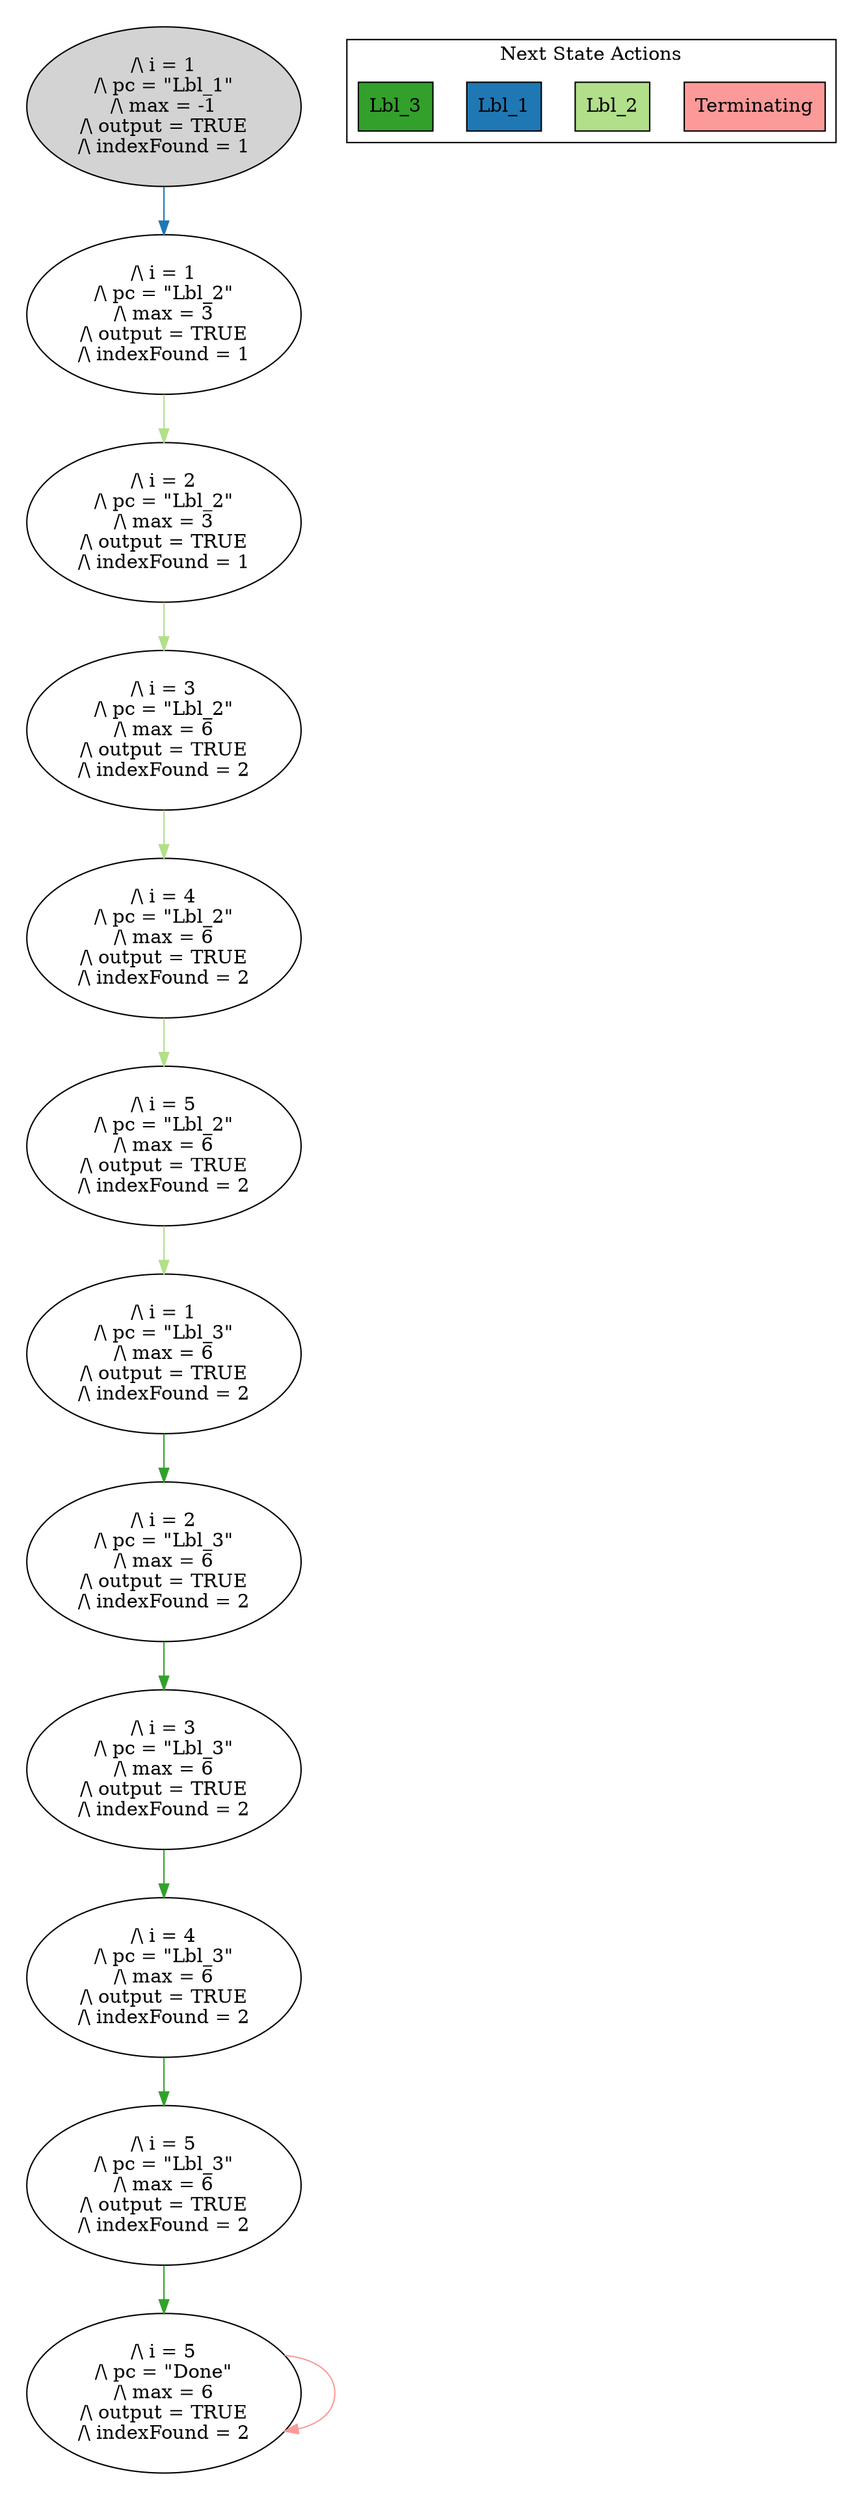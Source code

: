strict digraph DiskGraph {
edge [colorscheme="paired12"]
nodesep=0.35;
subgraph cluster_graph {
color="white";
-6701656960218946414 [label="/\\ i = 1\n/\\ pc = \"Lbl_1\"\n/\\ max = -1\n/\\ output = TRUE\n/\\ indexFound = 1",style = filled]
-6701656960218946414 -> 5332854700773957705 [label="",color="2",fontcolor="2"];
5332854700773957705 [label="/\\ i = 1\n/\\ pc = \"Lbl_2\"\n/\\ max = 3\n/\\ output = TRUE\n/\\ indexFound = 1"];
5332854700773957705 -> 4899373946305883383 [label="",color="3",fontcolor="3"];
4899373946305883383 [label="/\\ i = 2\n/\\ pc = \"Lbl_2\"\n/\\ max = 3\n/\\ output = TRUE\n/\\ indexFound = 1"];
4899373946305883383 -> -2033334916947104454 [label="",color="3",fontcolor="3"];
-2033334916947104454 [label="/\\ i = 3\n/\\ pc = \"Lbl_2\"\n/\\ max = 6\n/\\ output = TRUE\n/\\ indexFound = 2"];
-2033334916947104454 -> 3588744153260586123 [label="",color="3",fontcolor="3"];
3588744153260586123 [label="/\\ i = 4\n/\\ pc = \"Lbl_2\"\n/\\ max = 6\n/\\ output = TRUE\n/\\ indexFound = 2"];
3588744153260586123 -> -1139349336286710714 [label="",color="3",fontcolor="3"];
-1139349336286710714 [label="/\\ i = 5\n/\\ pc = \"Lbl_2\"\n/\\ max = 6\n/\\ output = TRUE\n/\\ indexFound = 2"];
-1139349336286710714 -> 8660169121147450950 [label="",color="3",fontcolor="3"];
8660169121147450950 [label="/\\ i = 1\n/\\ pc = \"Lbl_3\"\n/\\ max = 6\n/\\ output = TRUE\n/\\ indexFound = 2"];
8660169121147450950 -> 8201917298092948216 [label="",color="4",fontcolor="4"];
8201917298092948216 [label="/\\ i = 2\n/\\ pc = \"Lbl_3\"\n/\\ max = 6\n/\\ output = TRUE\n/\\ indexFound = 2"];
8201917298092948216 -> -5751413074152064459 [label="",color="4",fontcolor="4"];
-5751413074152064459 [label="/\\ i = 3\n/\\ pc = \"Lbl_3\"\n/\\ max = 6\n/\\ output = TRUE\n/\\ indexFound = 2"];
-5751413074152064459 -> 7073751117020242820 [label="",color="4",fontcolor="4"];
7073751117020242820 [label="/\\ i = 4\n/\\ pc = \"Lbl_3\"\n/\\ max = 6\n/\\ output = TRUE\n/\\ indexFound = 2"];
7073751117020242820 -> -6640853203685121207 [label="",color="4",fontcolor="4"];
-6640853203685121207 [label="/\\ i = 5\n/\\ pc = \"Lbl_3\"\n/\\ max = 6\n/\\ output = TRUE\n/\\ indexFound = 2"];
-6640853203685121207 -> -3790087020325904999 [label="",color="4",fontcolor="4"];
-3790087020325904999 [label="/\\ i = 5\n/\\ pc = \"Done\"\n/\\ max = 6\n/\\ output = TRUE\n/\\ indexFound = 2"];
-3790087020325904999 -> -3790087020325904999 [label="",color="5",fontcolor="5"];
{rank = same; -6701656960218946414;}
{rank = same; 5332854700773957705;}
{rank = same; 4899373946305883383;}
{rank = same; -2033334916947104454;}
{rank = same; 3588744153260586123;}
{rank = same; -1139349336286710714;}
{rank = same; 8660169121147450950;}
{rank = same; 8201917298092948216;}
{rank = same; -5751413074152064459;}
{rank = same; 7073751117020242820;}
{rank = same; -6640853203685121207;}
{rank = same; -3790087020325904999;}
}
subgraph cluster_legend {graph[style=bold];label = "Next State Actions" style="solid"
node [ labeljust="l",colorscheme="paired12",style=filled,shape=record ]
Terminating [label="Terminating",fillcolor=5]
Lbl_2 [label="Lbl_2",fillcolor=3]
Lbl_1 [label="Lbl_1",fillcolor=2]
Lbl_3 [label="Lbl_3",fillcolor=4]
}}